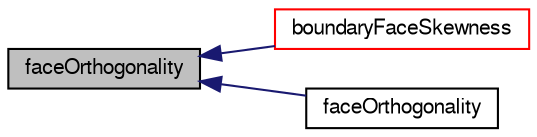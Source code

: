 digraph "faceOrthogonality"
{
  bgcolor="transparent";
  edge [fontname="FreeSans",fontsize="10",labelfontname="FreeSans",labelfontsize="10"];
  node [fontname="FreeSans",fontsize="10",shape=record];
  rankdir="LR";
  Node74 [label="faceOrthogonality",height=0.2,width=0.4,color="black", fillcolor="grey75", style="filled", fontcolor="black"];
  Node74 -> Node75 [dir="back",color="midnightblue",fontsize="10",style="solid",fontname="FreeSans"];
  Node75 [label="boundaryFaceSkewness",height=0.2,width=0.4,color="red",URL="$a27534.html#adb50ddf90d75ce9d64beafa16e1ccf02",tooltip="Skewness of single boundary face. "];
  Node74 -> Node103 [dir="back",color="midnightblue",fontsize="10",style="solid",fontname="FreeSans"];
  Node103 [label="faceOrthogonality",height=0.2,width=0.4,color="black",URL="$a27534.html#ad01435a949e5012c29ac08e15b47397c",tooltip="Orthogonality of single face. "];
}
